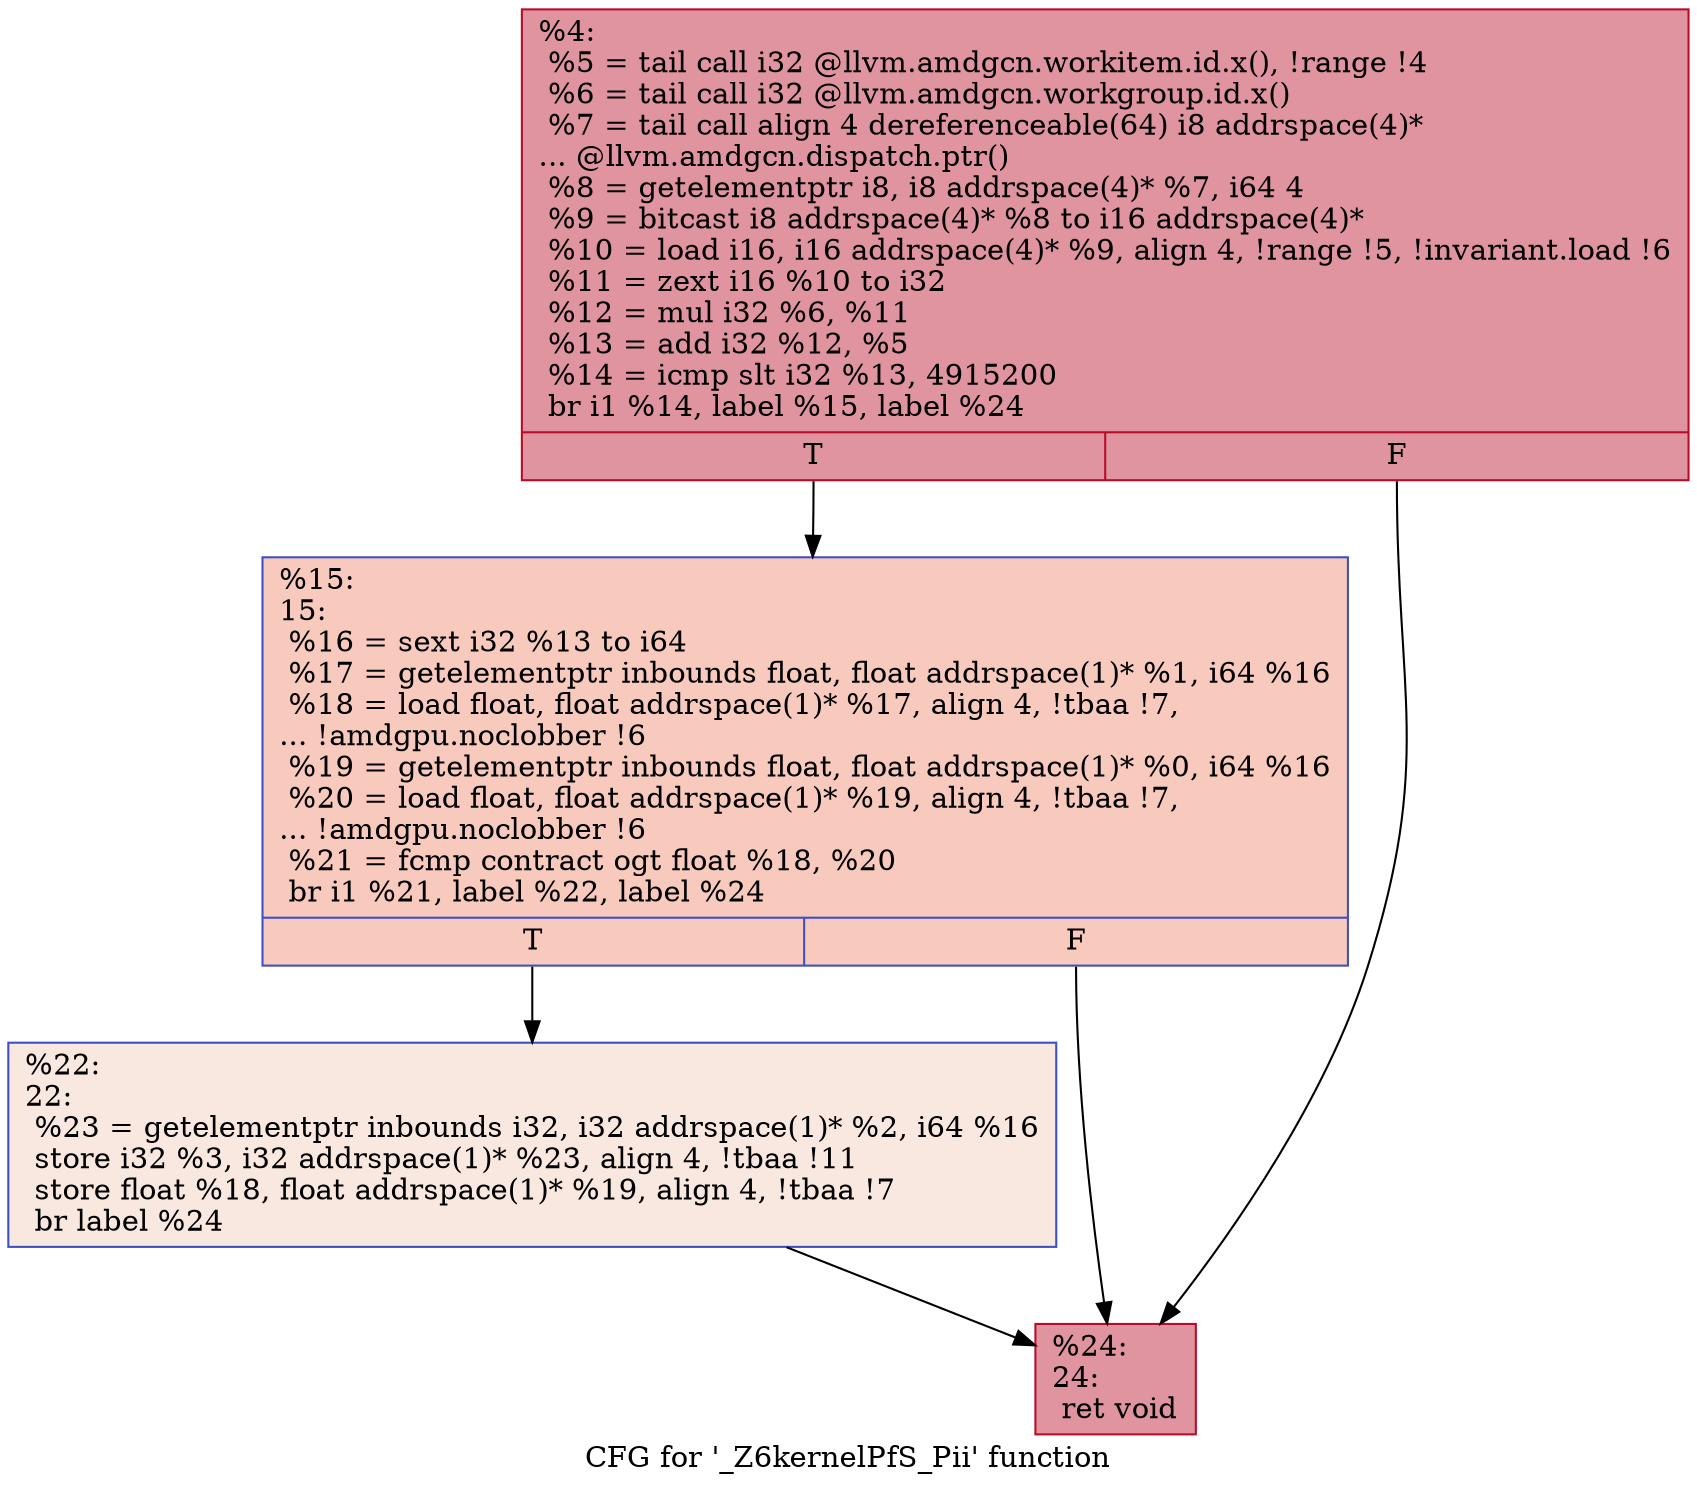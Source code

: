 digraph "CFG for '_Z6kernelPfS_Pii' function" {
	label="CFG for '_Z6kernelPfS_Pii' function";

	Node0x4b8d1d0 [shape=record,color="#b70d28ff", style=filled, fillcolor="#b70d2870",label="{%4:\l  %5 = tail call i32 @llvm.amdgcn.workitem.id.x(), !range !4\l  %6 = tail call i32 @llvm.amdgcn.workgroup.id.x()\l  %7 = tail call align 4 dereferenceable(64) i8 addrspace(4)*\l... @llvm.amdgcn.dispatch.ptr()\l  %8 = getelementptr i8, i8 addrspace(4)* %7, i64 4\l  %9 = bitcast i8 addrspace(4)* %8 to i16 addrspace(4)*\l  %10 = load i16, i16 addrspace(4)* %9, align 4, !range !5, !invariant.load !6\l  %11 = zext i16 %10 to i32\l  %12 = mul i32 %6, %11\l  %13 = add i32 %12, %5\l  %14 = icmp slt i32 %13, 4915200\l  br i1 %14, label %15, label %24\l|{<s0>T|<s1>F}}"];
	Node0x4b8d1d0:s0 -> Node0x4b8d220;
	Node0x4b8d1d0:s1 -> Node0x4b8f160;
	Node0x4b8d220 [shape=record,color="#3d50c3ff", style=filled, fillcolor="#ef886b70",label="{%15:\l15:                                               \l  %16 = sext i32 %13 to i64\l  %17 = getelementptr inbounds float, float addrspace(1)* %1, i64 %16\l  %18 = load float, float addrspace(1)* %17, align 4, !tbaa !7,\l... !amdgpu.noclobber !6\l  %19 = getelementptr inbounds float, float addrspace(1)* %0, i64 %16\l  %20 = load float, float addrspace(1)* %19, align 4, !tbaa !7,\l... !amdgpu.noclobber !6\l  %21 = fcmp contract ogt float %18, %20\l  br i1 %21, label %22, label %24\l|{<s0>T|<s1>F}}"];
	Node0x4b8d220:s0 -> Node0x4b90470;
	Node0x4b8d220:s1 -> Node0x4b8f160;
	Node0x4b90470 [shape=record,color="#3d50c3ff", style=filled, fillcolor="#f1ccb870",label="{%22:\l22:                                               \l  %23 = getelementptr inbounds i32, i32 addrspace(1)* %2, i64 %16\l  store i32 %3, i32 addrspace(1)* %23, align 4, !tbaa !11\l  store float %18, float addrspace(1)* %19, align 4, !tbaa !7\l  br label %24\l}"];
	Node0x4b90470 -> Node0x4b8f160;
	Node0x4b8f160 [shape=record,color="#b70d28ff", style=filled, fillcolor="#b70d2870",label="{%24:\l24:                                               \l  ret void\l}"];
}
